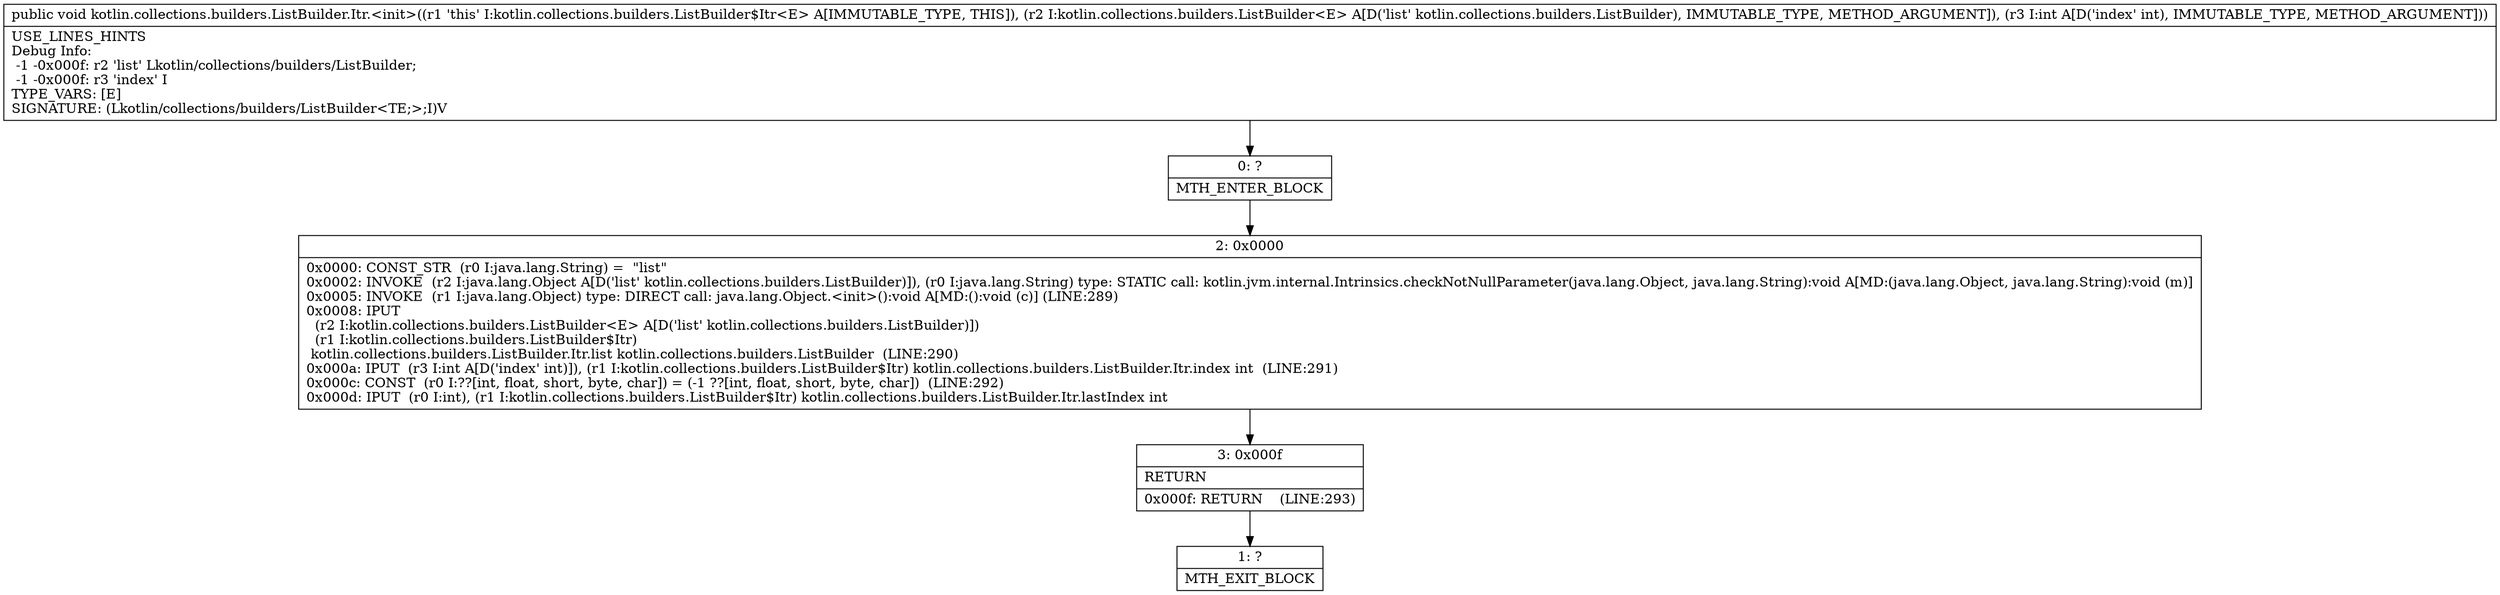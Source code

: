 digraph "CFG forkotlin.collections.builders.ListBuilder.Itr.\<init\>(Lkotlin\/collections\/builders\/ListBuilder;I)V" {
Node_0 [shape=record,label="{0\:\ ?|MTH_ENTER_BLOCK\l}"];
Node_2 [shape=record,label="{2\:\ 0x0000|0x0000: CONST_STR  (r0 I:java.lang.String) =  \"list\" \l0x0002: INVOKE  (r2 I:java.lang.Object A[D('list' kotlin.collections.builders.ListBuilder)]), (r0 I:java.lang.String) type: STATIC call: kotlin.jvm.internal.Intrinsics.checkNotNullParameter(java.lang.Object, java.lang.String):void A[MD:(java.lang.Object, java.lang.String):void (m)]\l0x0005: INVOKE  (r1 I:java.lang.Object) type: DIRECT call: java.lang.Object.\<init\>():void A[MD:():void (c)] (LINE:289)\l0x0008: IPUT  \l  (r2 I:kotlin.collections.builders.ListBuilder\<E\> A[D('list' kotlin.collections.builders.ListBuilder)])\l  (r1 I:kotlin.collections.builders.ListBuilder$Itr)\l kotlin.collections.builders.ListBuilder.Itr.list kotlin.collections.builders.ListBuilder  (LINE:290)\l0x000a: IPUT  (r3 I:int A[D('index' int)]), (r1 I:kotlin.collections.builders.ListBuilder$Itr) kotlin.collections.builders.ListBuilder.Itr.index int  (LINE:291)\l0x000c: CONST  (r0 I:??[int, float, short, byte, char]) = (\-1 ??[int, float, short, byte, char])  (LINE:292)\l0x000d: IPUT  (r0 I:int), (r1 I:kotlin.collections.builders.ListBuilder$Itr) kotlin.collections.builders.ListBuilder.Itr.lastIndex int \l}"];
Node_3 [shape=record,label="{3\:\ 0x000f|RETURN\l|0x000f: RETURN    (LINE:293)\l}"];
Node_1 [shape=record,label="{1\:\ ?|MTH_EXIT_BLOCK\l}"];
MethodNode[shape=record,label="{public void kotlin.collections.builders.ListBuilder.Itr.\<init\>((r1 'this' I:kotlin.collections.builders.ListBuilder$Itr\<E\> A[IMMUTABLE_TYPE, THIS]), (r2 I:kotlin.collections.builders.ListBuilder\<E\> A[D('list' kotlin.collections.builders.ListBuilder), IMMUTABLE_TYPE, METHOD_ARGUMENT]), (r3 I:int A[D('index' int), IMMUTABLE_TYPE, METHOD_ARGUMENT]))  | USE_LINES_HINTS\lDebug Info:\l  \-1 \-0x000f: r2 'list' Lkotlin\/collections\/builders\/ListBuilder;\l  \-1 \-0x000f: r3 'index' I\lTYPE_VARS: [E]\lSIGNATURE: (Lkotlin\/collections\/builders\/ListBuilder\<TE;\>;I)V\l}"];
MethodNode -> Node_0;Node_0 -> Node_2;
Node_2 -> Node_3;
Node_3 -> Node_1;
}

